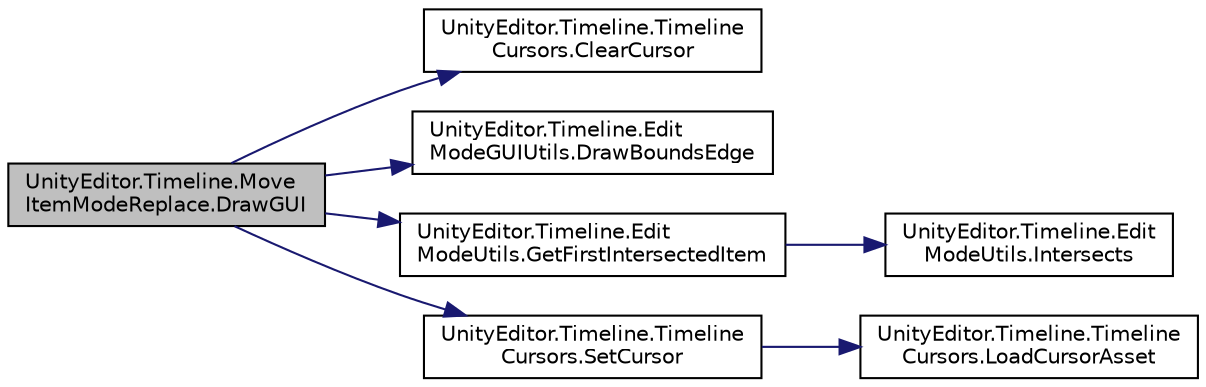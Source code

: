 digraph "UnityEditor.Timeline.MoveItemModeReplace.DrawGUI"
{
 // LATEX_PDF_SIZE
  edge [fontname="Helvetica",fontsize="10",labelfontname="Helvetica",labelfontsize="10"];
  node [fontname="Helvetica",fontsize="10",shape=record];
  rankdir="LR";
  Node1 [label="UnityEditor.Timeline.Move\lItemModeReplace.DrawGUI",height=0.2,width=0.4,color="black", fillcolor="grey75", style="filled", fontcolor="black",tooltip=" "];
  Node1 -> Node2 [color="midnightblue",fontsize="10",style="solid",fontname="Helvetica"];
  Node2 [label="UnityEditor.Timeline.Timeline\lCursors.ClearCursor",height=0.2,width=0.4,color="black", fillcolor="white", style="filled",URL="$class_unity_editor_1_1_timeline_1_1_timeline_cursors.html#a9c9000df81375a63d52b05a7c890c473",tooltip=" "];
  Node1 -> Node3 [color="midnightblue",fontsize="10",style="solid",fontname="Helvetica"];
  Node3 [label="UnityEditor.Timeline.Edit\lModeGUIUtils.DrawBoundsEdge",height=0.2,width=0.4,color="black", fillcolor="white", style="filled",URL="$class_unity_editor_1_1_timeline_1_1_edit_mode_g_u_i_utils.html#aad99e3ed2cf7ca08e353a1902ece1591",tooltip=" "];
  Node1 -> Node4 [color="midnightblue",fontsize="10",style="solid",fontname="Helvetica"];
  Node4 [label="UnityEditor.Timeline.Edit\lModeUtils.GetFirstIntersectedItem",height=0.2,width=0.4,color="black", fillcolor="white", style="filled",URL="$class_unity_editor_1_1_timeline_1_1_edit_mode_utils.html#a7fc03b99577a501bedc8f6cf5482a4b7",tooltip=" "];
  Node4 -> Node5 [color="midnightblue",fontsize="10",style="solid",fontname="Helvetica"];
  Node5 [label="UnityEditor.Timeline.Edit\lModeUtils.Intersects",height=0.2,width=0.4,color="black", fillcolor="white", style="filled",URL="$class_unity_editor_1_1_timeline_1_1_edit_mode_utils.html#a2ee969bbbc32df23ee66bcf5d7f7277d",tooltip=" "];
  Node1 -> Node6 [color="midnightblue",fontsize="10",style="solid",fontname="Helvetica"];
  Node6 [label="UnityEditor.Timeline.Timeline\lCursors.SetCursor",height=0.2,width=0.4,color="black", fillcolor="white", style="filled",URL="$class_unity_editor_1_1_timeline_1_1_timeline_cursors.html#af3aaa89dd70528922d3b286f8d18bed7",tooltip=" "];
  Node6 -> Node7 [color="midnightblue",fontsize="10",style="solid",fontname="Helvetica"];
  Node7 [label="UnityEditor.Timeline.Timeline\lCursors.LoadCursorAsset",height=0.2,width=0.4,color="black", fillcolor="white", style="filled",URL="$class_unity_editor_1_1_timeline_1_1_timeline_cursors.html#aa1e23a019377f476a106eaeb0ee07e67",tooltip=" "];
}
